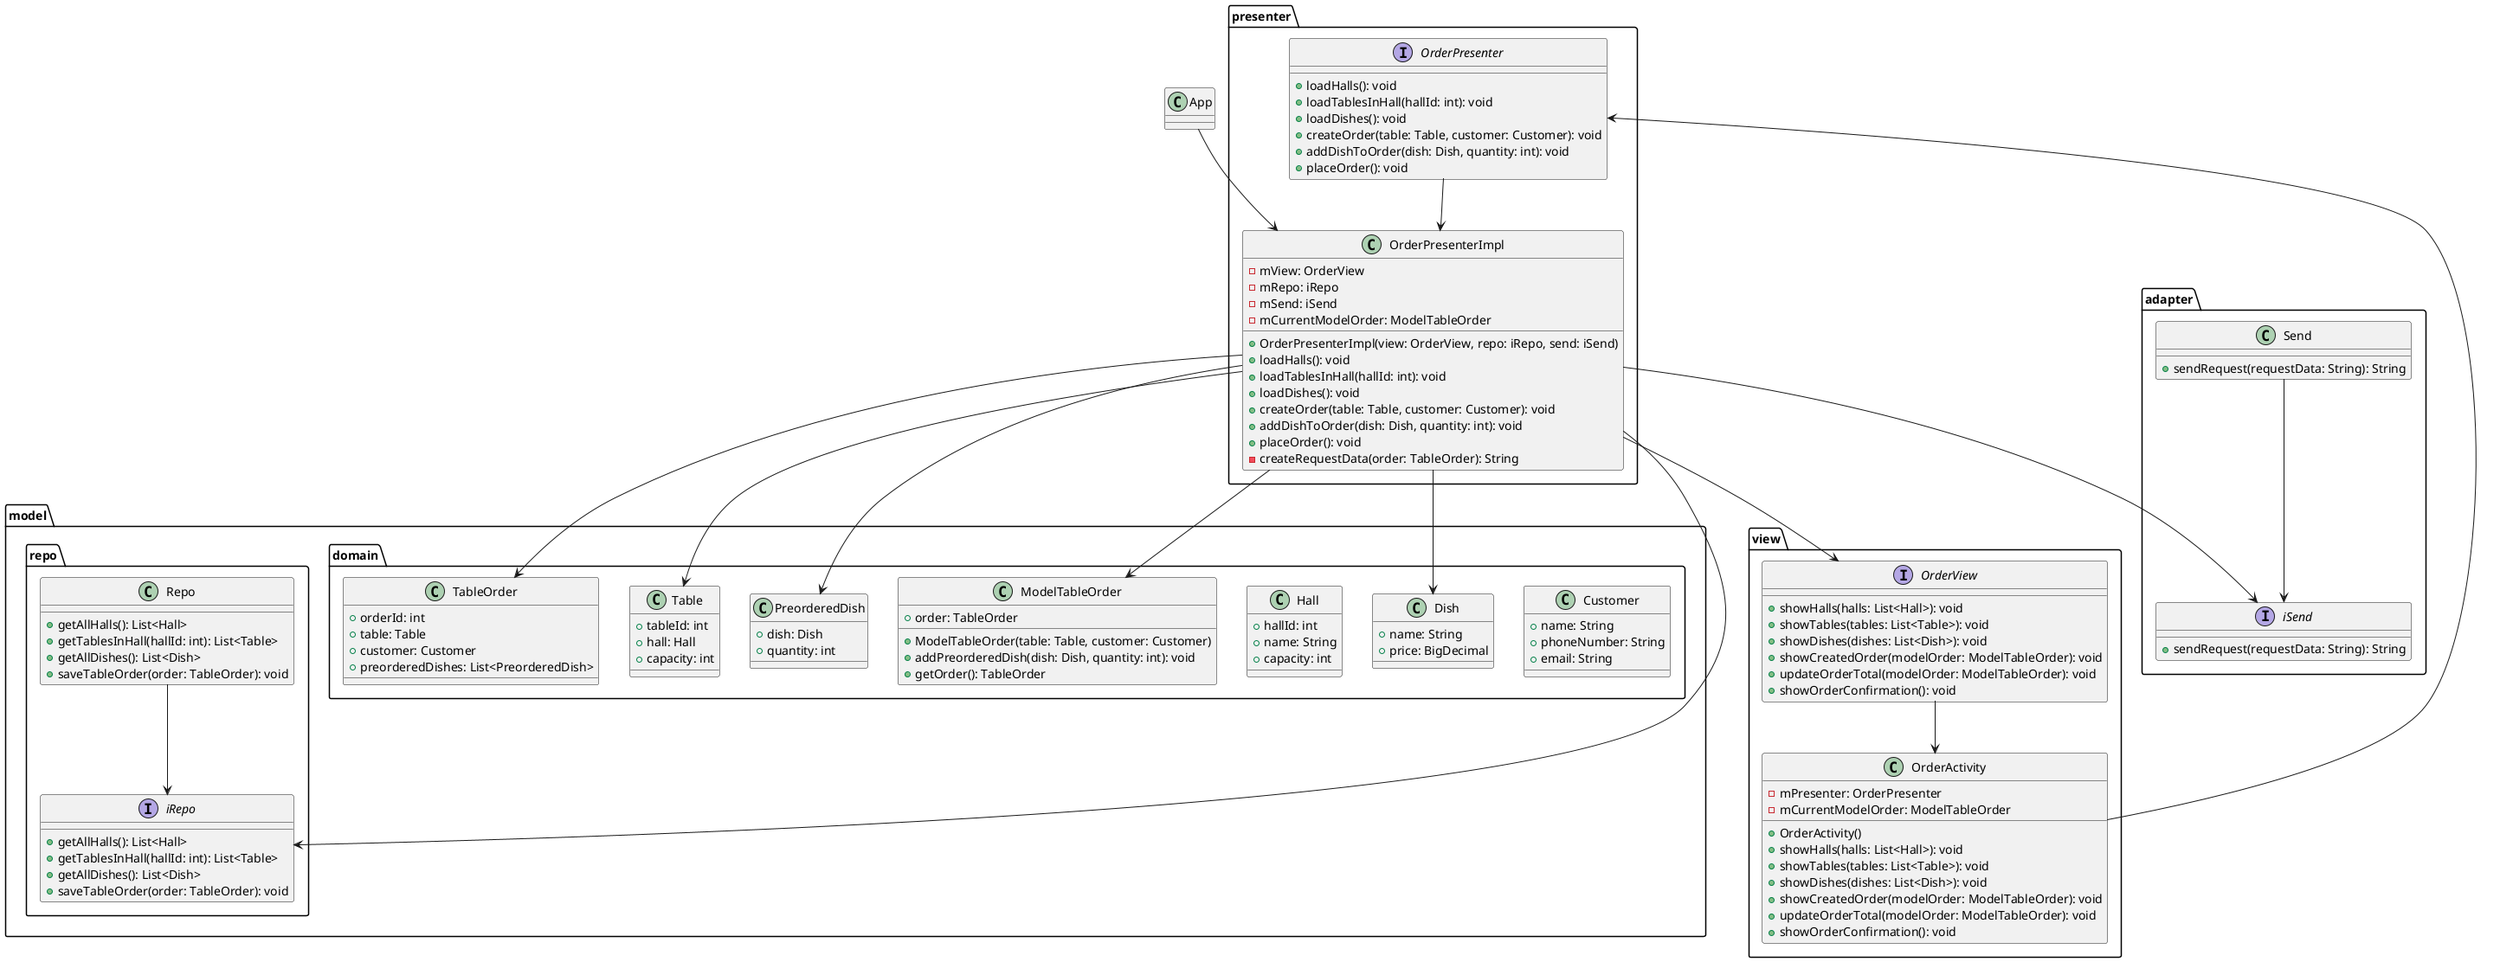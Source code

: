 @startuml booking_table
' первоначальный вариант - пробую сгруппировать пакеты и нормально отобразить связи и интерфейсы в др. файле
!define ENTITY class


package "model.domain" {
    ENTITY Customer {
        +name: String
        +phoneNumber: String
        +email: String
    }

    ENTITY Dish {
        +name: String
        +price: BigDecimal
    }

    ENTITY Hall {
        +hallId: int
        +name: String
        +capacity: int
    }

    ENTITY ModelTableOrder {
        +order: TableOrder
        +ModelTableOrder(table: Table, customer: Customer)
        +addPreorderedDish(dish: Dish, quantity: int): void
        +getOrder(): TableOrder
    }

    ENTITY PreorderedDish {
        +dish: Dish
        +quantity: int
    }

    ENTITY Table {
        +tableId: int
        +hall: Hall
        +capacity: int
    }

    ENTITY TableOrder {
        +orderId: int
        +table: Table
        +customer: Customer
        +preorderedDishes: List<PreorderedDish>
    }
}

package "model.repo" {
    interface iRepo {
        +getAllHalls(): List<Hall>
        +getTablesInHall(hallId: int): List<Table>
        +getAllDishes(): List<Dish>
        +saveTableOrder(order: TableOrder): void
    }

    class Repo {
        +getAllHalls(): List<Hall>
        +getTablesInHall(hallId: int): List<Table>
        +getAllDishes(): List<Dish>
        +saveTableOrder(order: TableOrder): void
    }
}

package "adapter" {
    interface iSend {
        +sendRequest(requestData: String): String
    }

    class Send {
        +sendRequest(requestData: String): String
    }
}

package "presenter" {
    interface OrderPresenter {
        +loadHalls(): void
        +loadTablesInHall(hallId: int): void
        +loadDishes(): void
        +createOrder(table: Table, customer: Customer): void
        +addDishToOrder(dish: Dish, quantity: int): void
        +placeOrder(): void
    }

    class OrderPresenterImpl {
        -mView: OrderView
        -mRepo: iRepo
        -mSend: iSend
        -mCurrentModelOrder: ModelTableOrder

        +OrderPresenterImpl(view: OrderView, repo: iRepo, send: iSend)
        +loadHalls(): void
        +loadTablesInHall(hallId: int): void
        +loadDishes(): void
        +createOrder(table: Table, customer: Customer): void
        +addDishToOrder(dish: Dish, quantity: int): void
        +placeOrder(): void
        -createRequestData(order: TableOrder): String
    }
}

package "view" {
    interface OrderView {
        +showHalls(halls: List<Hall>): void
        +showTables(tables: List<Table>): void
        +showDishes(dishes: List<Dish>): void
        +showCreatedOrder(modelOrder: ModelTableOrder): void
        +updateOrderTotal(modelOrder: ModelTableOrder): void
        +showOrderConfirmation(): void
    }

    class OrderActivity {
        -mPresenter: OrderPresenter
        -mCurrentModelOrder: ModelTableOrder

        +OrderActivity()
        +showHalls(halls: List<Hall>): void
        +showTables(tables: List<Table>): void
        +showDishes(dishes: List<Dish>): void
        +showCreatedOrder(modelOrder: ModelTableOrder): void
        +updateOrderTotal(modelOrder: ModelTableOrder): void
        +showOrderConfirmation(): void
        ' // Дополнительные методы для взаимодействия с пользователем
    }
}

App --> OrderPresenterImpl
OrderPresenterImpl --> iRepo
OrderPresenterImpl --> iSend
OrderPresenterImpl --> OrderView
OrderPresenterImpl --> ModelTableOrder
OrderPresenterImpl --> TableOrder
OrderPresenterImpl --> Table
OrderPresenterImpl --> Dish
OrderPresenterImpl --> PreorderedDish
OrderActivity --> OrderPresenter
OrderPresenter --> OrderPresenterImpl
OrderView --> OrderActivity
Repo --> iRepo
Send --> iSend

@enduml
